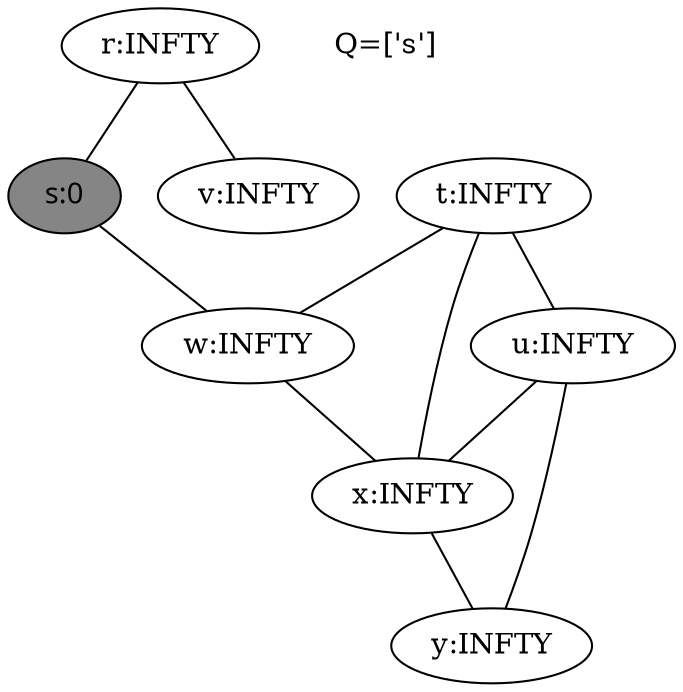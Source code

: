 Graph {
r [ label="r:INFTY" ];
s [ label="s:0" style=filled fontname="time-bold" fillcolor=gray52 ];
t [ label="t:INFTY" ];
u [ label="u:INFTY" ];
v [ label="v:INFTY" ];
w [ label="w:INFTY" ];
x [ label="x:INFTY" ];
y [ label="y:INFTY" ];
r--s[label="", penwidth=1];
r--v[label="", penwidth=1];
s--w[label="", penwidth=1];
t--w[label="", penwidth=1];
t--x[label="", penwidth=1];
t--u[label="", penwidth=1];
u--x[label="", penwidth=1];
u--y[label="", penwidth=1];
w--x[label="", penwidth=1];
x--y[label="", penwidth=1];
legend[label="Q=['s']", color=white];
}